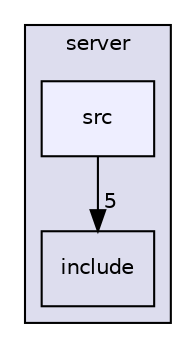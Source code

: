 digraph "server/src" {
  compound=true
  node [ fontsize="10", fontname="Helvetica"];
  edge [ labelfontsize="10", labelfontname="Helvetica"];
  subgraph clusterdir_41e1742e44e2de38b3bc91f993fed282 {
    graph [ bgcolor="#ddddee", pencolor="black", label="server" fontname="Helvetica", fontsize="10", URL="dir_41e1742e44e2de38b3bc91f993fed282.html"]
  dir_2b32f7736d6a65027d17676f6279053c [shape=box label="include" URL="dir_2b32f7736d6a65027d17676f6279053c.html"];
  dir_a063914ab482288b7b0e1b2fca86158c [shape=box, label="src", style="filled", fillcolor="#eeeeff", pencolor="black", URL="dir_a063914ab482288b7b0e1b2fca86158c.html"];
  }
  dir_a063914ab482288b7b0e1b2fca86158c->dir_2b32f7736d6a65027d17676f6279053c [headlabel="5", labeldistance=1.5 headhref="dir_000005_000004.html"];
}
